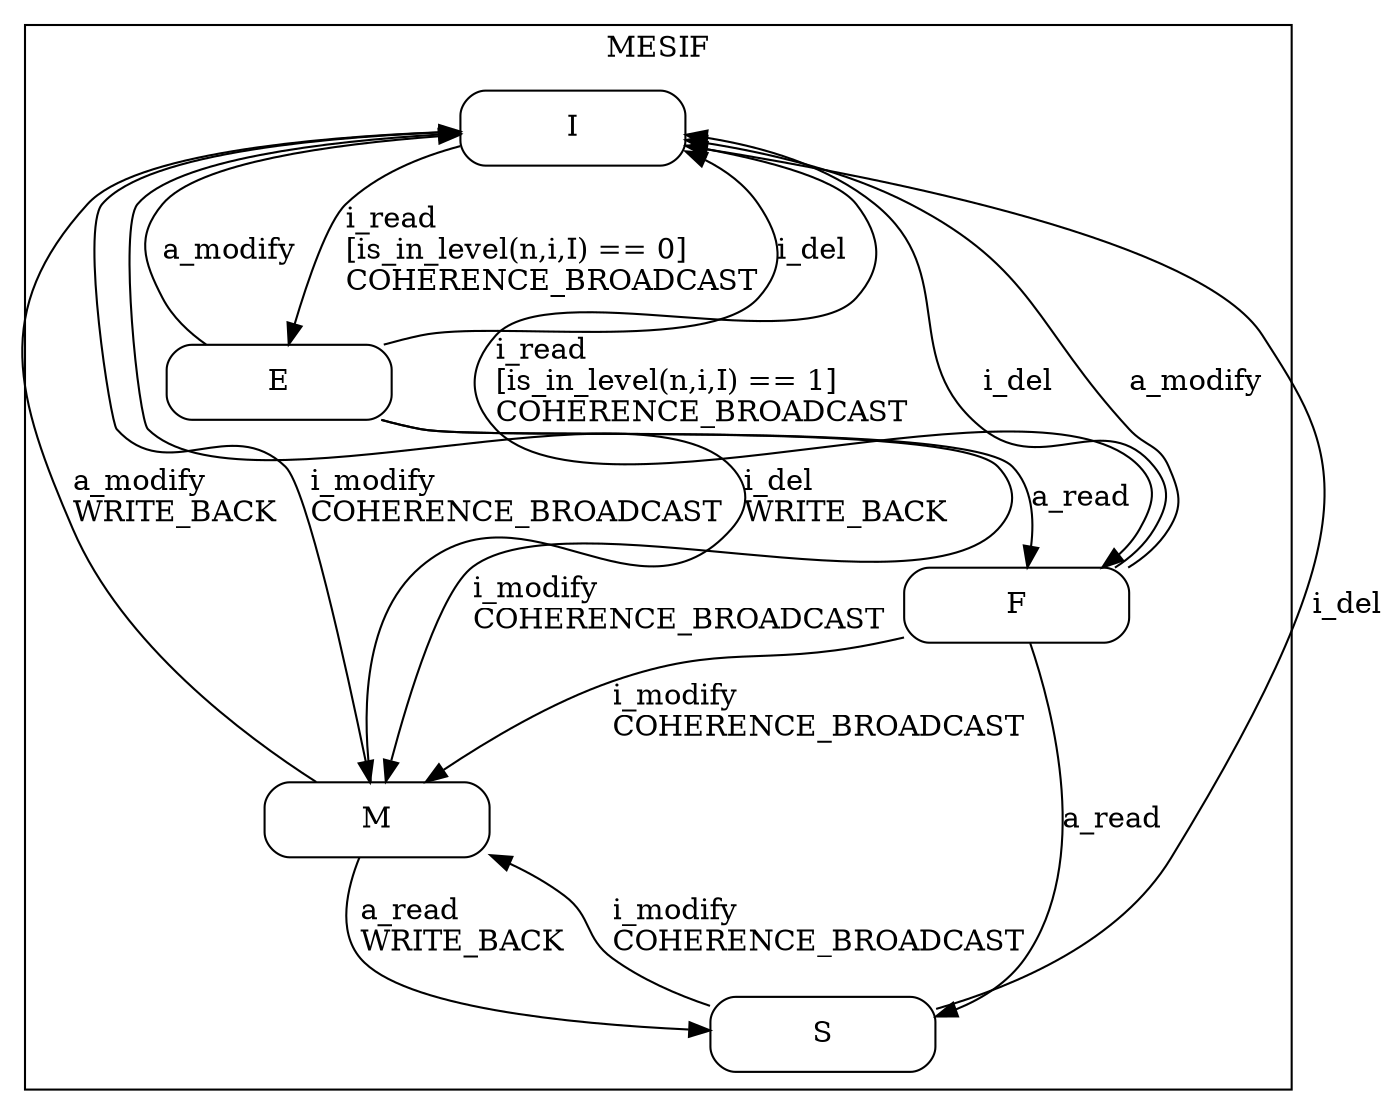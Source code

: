 digraph coherence {

    node
        [shape=Mrecord width=1.5];

    subgraph cluster_MESIF {

        label="MESIF";

        //
        // States (Nodes)
        //

        "MESIF::I"
            [label="{I}"];

        "MESIF::M"
            [label="{M}"];

        "MESIF::S"
            [label="{S}"];

        "MESIF::E"
            [label="{E}"];

        "MESIF::F"
            [label="{F}"];

        //
        // Transitions (Edges)
        //

        "MESIF::I" -> "MESIF::F"
            [label="i_read\l\[is_in_level(n,i,I) == 1\]\lCOHERENCE_BROADCAST"];

        "MESIF::I" -> "MESIF::E"
            [label="i_read\l\[is_in_level(n,i,I) == 0\]\lCOHERENCE_BROADCAST"];

        "MESIF::I" -> "MESIF::M"
            [label="i_modify\lCOHERENCE_BROADCAST"];

        "MESIF::M" -> "MESIF::S"
            [label="a_read\lWRITE_BACK"];

        "MESIF::M" -> "MESIF::I"
            [label="i_del\lWRITE_BACK"];

        "MESIF::M" -> "MESIF::I"
            [label="a_modify\lWRITE_BACK"];

        "MESIF::S" -> "MESIF::M"
            [label="i_modify\lCOHERENCE_BROADCAST"];

        "MESIF::S" -> "MESIF::I"
            [label="i_del"];

        "MESIF::E" -> "MESIF::F"
            [label="a_read"];

        "MESIF::E" -> "MESIF::M"
            [label="i_modify\lCOHERENCE_BROADCAST"];

        "MESIF::E" -> "MESIF::I"
            [label="i_del"];

        "MESIF::E" -> "MESIF::I"
            [label="a_modify"];

        "MESIF::F" -> "MESIF::S"
            [label="a_read"];

        "MESIF::F" -> "MESIF::M"
            [label="i_modify\lCOHERENCE_BROADCAST"];

        "MESIF::F" -> "MESIF::I"
            [label="i_del"];

        "MESIF::F" -> "MESIF::I"
            [label="a_modify"];
    }

}
